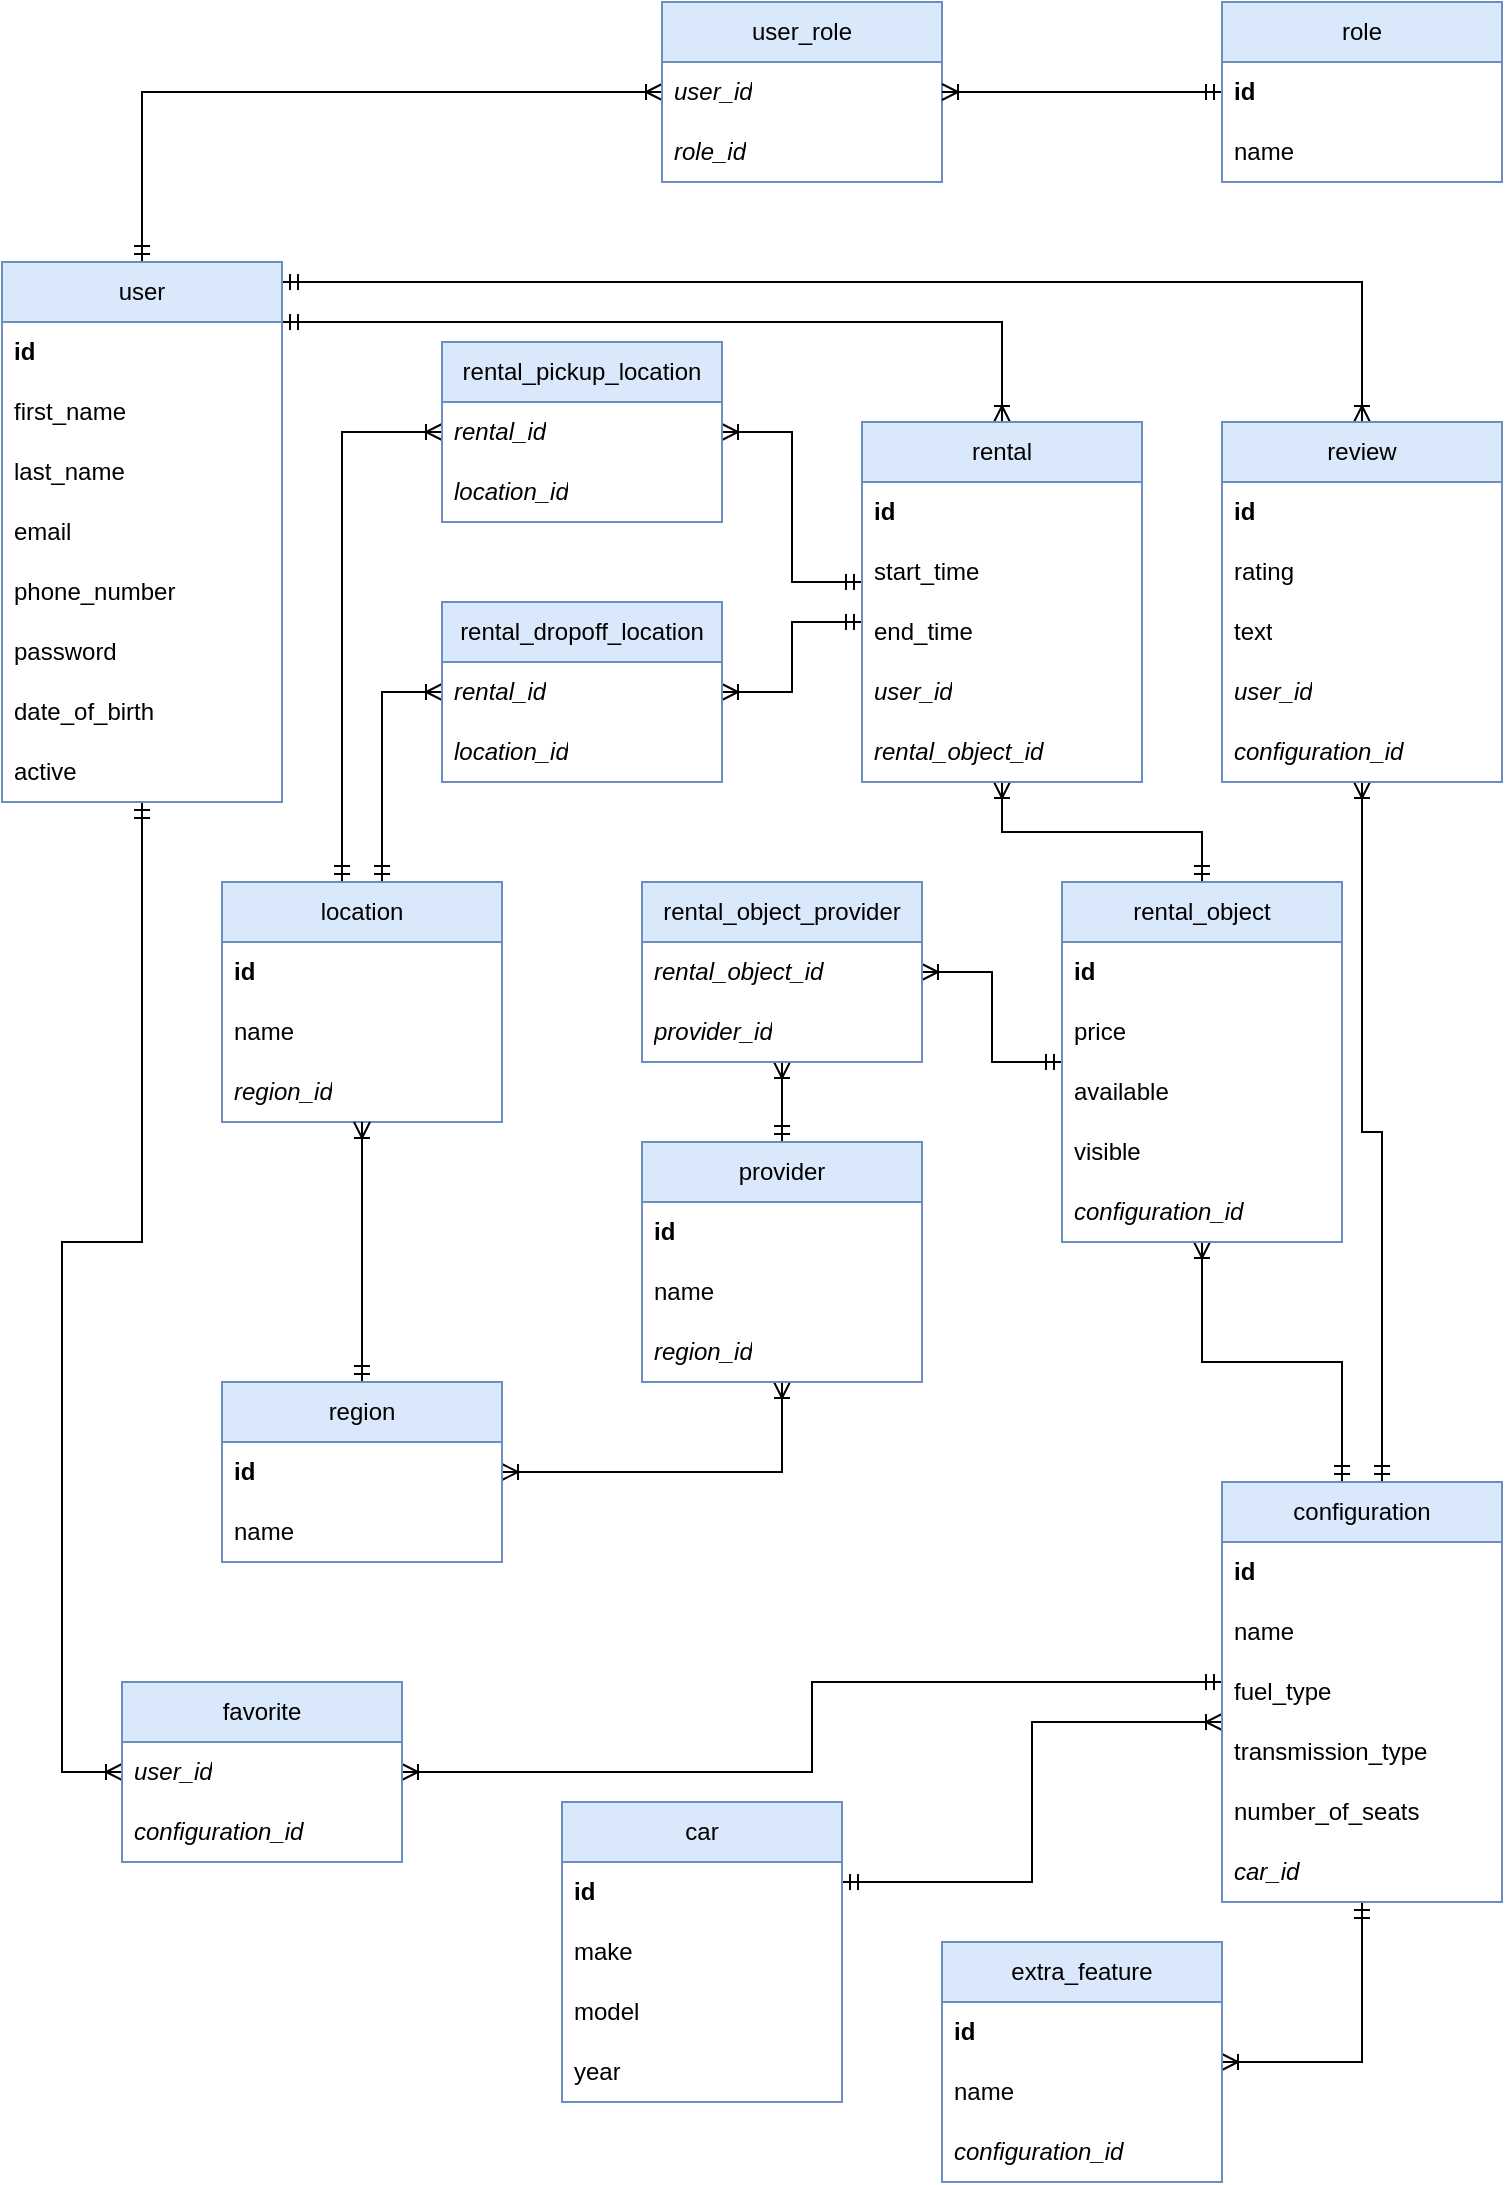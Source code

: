 <mxfile version="27.0.5">
  <diagram name="Page-1" id="WNyybUGZri2ZSLPDKoCc">
    <mxGraphModel dx="2066" dy="1143" grid="1" gridSize="10" guides="1" tooltips="1" connect="1" arrows="1" fold="1" page="1" pageScale="1" pageWidth="827" pageHeight="1169" math="0" shadow="0">
      <root>
        <mxCell id="0" />
        <mxCell id="1" parent="0" />
        <mxCell id="mpDzhfVtSffEge_rda7b-10" style="edgeStyle=orthogonalEdgeStyle;rounded=0;orthogonalLoop=1;jettySize=auto;html=1;startArrow=ERmandOne;startFill=0;endArrow=ERoneToMany;endFill=0;" parent="1" source="PWQ7mStpWj21gvmkoMF8-1" target="PWQ7mStpWj21gvmkoMF8-10" edge="1">
          <mxGeometry relative="1" as="geometry">
            <Array as="points">
              <mxPoint x="110" y="85" />
            </Array>
          </mxGeometry>
        </mxCell>
        <mxCell id="mpDzhfVtSffEge_rda7b-12" style="edgeStyle=orthogonalEdgeStyle;rounded=0;orthogonalLoop=1;jettySize=auto;html=1;startArrow=ERmandOne;startFill=0;endArrow=ERoneToMany;endFill=0;" parent="1" source="PWQ7mStpWj21gvmkoMF8-1" target="PWQ7mStpWj21gvmkoMF8-62" edge="1">
          <mxGeometry relative="1" as="geometry">
            <Array as="points">
              <mxPoint x="720" y="180" />
            </Array>
          </mxGeometry>
        </mxCell>
        <mxCell id="mpDzhfVtSffEge_rda7b-13" style="edgeStyle=orthogonalEdgeStyle;rounded=0;orthogonalLoop=1;jettySize=auto;html=1;startArrow=ERmandOne;startFill=0;endArrow=ERoneToMany;endFill=0;" parent="1" source="PWQ7mStpWj21gvmkoMF8-1" target="PWQ7mStpWj21gvmkoMF8-49" edge="1">
          <mxGeometry relative="1" as="geometry">
            <Array as="points">
              <mxPoint x="540" y="200" />
            </Array>
          </mxGeometry>
        </mxCell>
        <mxCell id="mpDzhfVtSffEge_rda7b-26" style="edgeStyle=orthogonalEdgeStyle;rounded=0;orthogonalLoop=1;jettySize=auto;html=1;startArrow=ERmandOne;startFill=0;endArrow=ERoneToMany;endFill=0;" parent="1" source="PWQ7mStpWj21gvmkoMF8-1" target="PWQ7mStpWj21gvmkoMF8-58" edge="1">
          <mxGeometry relative="1" as="geometry">
            <Array as="points">
              <mxPoint x="110" y="660" />
              <mxPoint x="70" y="660" />
              <mxPoint x="70" y="925" />
            </Array>
          </mxGeometry>
        </mxCell>
        <mxCell id="PWQ7mStpWj21gvmkoMF8-1" value="user" style="swimlane;fontStyle=0;childLayout=stackLayout;horizontal=1;startSize=30;horizontalStack=0;resizeParent=1;resizeParentMax=0;resizeLast=0;collapsible=1;marginBottom=0;whiteSpace=wrap;html=1;fillColor=#dae8fc;strokeColor=#6c8ebf;" parent="1" vertex="1">
          <mxGeometry x="40" y="170" width="140" height="270" as="geometry" />
        </mxCell>
        <mxCell id="PWQ7mStpWj21gvmkoMF8-2" value="&lt;b&gt;id&lt;/b&gt;" style="text;strokeColor=none;fillColor=none;align=left;verticalAlign=middle;spacingLeft=4;spacingRight=4;overflow=hidden;points=[[0,0.5],[1,0.5]];portConstraint=eastwest;rotatable=0;whiteSpace=wrap;html=1;" parent="PWQ7mStpWj21gvmkoMF8-1" vertex="1">
          <mxGeometry y="30" width="140" height="30" as="geometry" />
        </mxCell>
        <mxCell id="PWQ7mStpWj21gvmkoMF8-3" value="first_name" style="text;strokeColor=none;fillColor=none;align=left;verticalAlign=middle;spacingLeft=4;spacingRight=4;overflow=hidden;points=[[0,0.5],[1,0.5]];portConstraint=eastwest;rotatable=0;whiteSpace=wrap;html=1;" parent="PWQ7mStpWj21gvmkoMF8-1" vertex="1">
          <mxGeometry y="60" width="140" height="30" as="geometry" />
        </mxCell>
        <mxCell id="PWQ7mStpWj21gvmkoMF8-4" value="last_name" style="text;strokeColor=none;fillColor=none;align=left;verticalAlign=middle;spacingLeft=4;spacingRight=4;overflow=hidden;points=[[0,0.5],[1,0.5]];portConstraint=eastwest;rotatable=0;whiteSpace=wrap;html=1;" parent="PWQ7mStpWj21gvmkoMF8-1" vertex="1">
          <mxGeometry y="90" width="140" height="30" as="geometry" />
        </mxCell>
        <mxCell id="PWQ7mStpWj21gvmkoMF8-5" value="email" style="text;strokeColor=none;fillColor=none;align=left;verticalAlign=middle;spacingLeft=4;spacingRight=4;overflow=hidden;points=[[0,0.5],[1,0.5]];portConstraint=eastwest;rotatable=0;whiteSpace=wrap;html=1;" parent="PWQ7mStpWj21gvmkoMF8-1" vertex="1">
          <mxGeometry y="120" width="140" height="30" as="geometry" />
        </mxCell>
        <mxCell id="PWQ7mStpWj21gvmkoMF8-6" value="phone_number" style="text;strokeColor=none;fillColor=none;align=left;verticalAlign=middle;spacingLeft=4;spacingRight=4;overflow=hidden;points=[[0,0.5],[1,0.5]];portConstraint=eastwest;rotatable=0;whiteSpace=wrap;html=1;" parent="PWQ7mStpWj21gvmkoMF8-1" vertex="1">
          <mxGeometry y="150" width="140" height="30" as="geometry" />
        </mxCell>
        <mxCell id="PWQ7mStpWj21gvmkoMF8-7" value="password" style="text;strokeColor=none;fillColor=none;align=left;verticalAlign=middle;spacingLeft=4;spacingRight=4;overflow=hidden;points=[[0,0.5],[1,0.5]];portConstraint=eastwest;rotatable=0;whiteSpace=wrap;html=1;" parent="PWQ7mStpWj21gvmkoMF8-1" vertex="1">
          <mxGeometry y="180" width="140" height="30" as="geometry" />
        </mxCell>
        <mxCell id="PWQ7mStpWj21gvmkoMF8-8" value="date_of_birth" style="text;strokeColor=none;fillColor=none;align=left;verticalAlign=middle;spacingLeft=4;spacingRight=4;overflow=hidden;points=[[0,0.5],[1,0.5]];portConstraint=eastwest;rotatable=0;whiteSpace=wrap;html=1;" parent="PWQ7mStpWj21gvmkoMF8-1" vertex="1">
          <mxGeometry y="210" width="140" height="30" as="geometry" />
        </mxCell>
        <mxCell id="PWQ7mStpWj21gvmkoMF8-9" value="active" style="text;strokeColor=none;fillColor=none;align=left;verticalAlign=middle;spacingLeft=4;spacingRight=4;overflow=hidden;points=[[0,0.5],[1,0.5]];portConstraint=eastwest;rotatable=0;whiteSpace=wrap;html=1;" parent="PWQ7mStpWj21gvmkoMF8-1" vertex="1">
          <mxGeometry y="240" width="140" height="30" as="geometry" />
        </mxCell>
        <mxCell id="PWQ7mStpWj21gvmkoMF8-10" value="user_role" style="swimlane;fontStyle=0;childLayout=stackLayout;horizontal=1;startSize=30;horizontalStack=0;resizeParent=1;resizeParentMax=0;resizeLast=0;collapsible=1;marginBottom=0;whiteSpace=wrap;html=1;fillColor=#dae8fc;strokeColor=#6c8ebf;" parent="1" vertex="1">
          <mxGeometry x="370" y="40" width="140" height="90" as="geometry" />
        </mxCell>
        <mxCell id="PWQ7mStpWj21gvmkoMF8-11" value="&lt;i style=&quot;&quot;&gt;user_id&lt;/i&gt;" style="text;strokeColor=none;fillColor=none;align=left;verticalAlign=middle;spacingLeft=4;spacingRight=4;overflow=hidden;points=[[0,0.5],[1,0.5]];portConstraint=eastwest;rotatable=0;whiteSpace=wrap;html=1;" parent="PWQ7mStpWj21gvmkoMF8-10" vertex="1">
          <mxGeometry y="30" width="140" height="30" as="geometry" />
        </mxCell>
        <mxCell id="PWQ7mStpWj21gvmkoMF8-12" value="&lt;i style=&quot;&quot;&gt;role_id&lt;/i&gt;" style="text;strokeColor=none;fillColor=none;align=left;verticalAlign=middle;spacingLeft=4;spacingRight=4;overflow=hidden;points=[[0,0.5],[1,0.5]];portConstraint=eastwest;rotatable=0;whiteSpace=wrap;html=1;" parent="PWQ7mStpWj21gvmkoMF8-10" vertex="1">
          <mxGeometry y="60" width="140" height="30" as="geometry" />
        </mxCell>
        <mxCell id="mpDzhfVtSffEge_rda7b-11" style="edgeStyle=orthogonalEdgeStyle;rounded=0;orthogonalLoop=1;jettySize=auto;html=1;startArrow=ERmandOne;startFill=0;endArrow=ERoneToMany;endFill=0;" parent="1" source="PWQ7mStpWj21gvmkoMF8-14" target="PWQ7mStpWj21gvmkoMF8-10" edge="1">
          <mxGeometry relative="1" as="geometry" />
        </mxCell>
        <mxCell id="PWQ7mStpWj21gvmkoMF8-14" value="role" style="swimlane;fontStyle=0;childLayout=stackLayout;horizontal=1;startSize=30;horizontalStack=0;resizeParent=1;resizeParentMax=0;resizeLast=0;collapsible=1;marginBottom=0;whiteSpace=wrap;html=1;fillColor=#dae8fc;strokeColor=#6c8ebf;" parent="1" vertex="1">
          <mxGeometry x="650" y="40" width="140" height="90" as="geometry" />
        </mxCell>
        <mxCell id="PWQ7mStpWj21gvmkoMF8-15" value="&lt;b&gt;id&lt;/b&gt;" style="text;strokeColor=none;fillColor=none;align=left;verticalAlign=middle;spacingLeft=4;spacingRight=4;overflow=hidden;points=[[0,0.5],[1,0.5]];portConstraint=eastwest;rotatable=0;whiteSpace=wrap;html=1;" parent="PWQ7mStpWj21gvmkoMF8-14" vertex="1">
          <mxGeometry y="30" width="140" height="30" as="geometry" />
        </mxCell>
        <mxCell id="PWQ7mStpWj21gvmkoMF8-16" value="name" style="text;strokeColor=none;fillColor=none;align=left;verticalAlign=middle;spacingLeft=4;spacingRight=4;overflow=hidden;points=[[0,0.5],[1,0.5]];portConstraint=eastwest;rotatable=0;whiteSpace=wrap;html=1;" parent="PWQ7mStpWj21gvmkoMF8-14" vertex="1">
          <mxGeometry y="60" width="140" height="30" as="geometry" />
        </mxCell>
        <mxCell id="mpDzhfVtSffEge_rda7b-24" style="edgeStyle=orthogonalEdgeStyle;rounded=0;orthogonalLoop=1;jettySize=auto;html=1;startArrow=ERmandOne;startFill=0;endArrow=ERoneToMany;endFill=0;" parent="1" source="PWQ7mStpWj21gvmkoMF8-20" target="PWQ7mStpWj21gvmkoMF8-25" edge="1">
          <mxGeometry relative="1" as="geometry">
            <Array as="points">
              <mxPoint x="555" y="980" />
              <mxPoint x="555" y="900" />
            </Array>
          </mxGeometry>
        </mxCell>
        <mxCell id="PWQ7mStpWj21gvmkoMF8-20" value="car" style="swimlane;fontStyle=0;childLayout=stackLayout;horizontal=1;startSize=30;horizontalStack=0;resizeParent=1;resizeParentMax=0;resizeLast=0;collapsible=1;marginBottom=0;whiteSpace=wrap;html=1;fillColor=#dae8fc;strokeColor=#6c8ebf;" parent="1" vertex="1">
          <mxGeometry x="320" y="940" width="140" height="150" as="geometry" />
        </mxCell>
        <mxCell id="PWQ7mStpWj21gvmkoMF8-24" value="&lt;b&gt;id&lt;/b&gt;" style="text;strokeColor=none;fillColor=none;align=left;verticalAlign=middle;spacingLeft=4;spacingRight=4;overflow=hidden;points=[[0,0.5],[1,0.5]];portConstraint=eastwest;rotatable=0;whiteSpace=wrap;html=1;" parent="PWQ7mStpWj21gvmkoMF8-20" vertex="1">
          <mxGeometry y="30" width="140" height="30" as="geometry" />
        </mxCell>
        <mxCell id="PWQ7mStpWj21gvmkoMF8-21" value="make" style="text;strokeColor=none;fillColor=none;align=left;verticalAlign=middle;spacingLeft=4;spacingRight=4;overflow=hidden;points=[[0,0.5],[1,0.5]];portConstraint=eastwest;rotatable=0;whiteSpace=wrap;html=1;" parent="PWQ7mStpWj21gvmkoMF8-20" vertex="1">
          <mxGeometry y="60" width="140" height="30" as="geometry" />
        </mxCell>
        <mxCell id="PWQ7mStpWj21gvmkoMF8-22" value="model" style="text;strokeColor=none;fillColor=none;align=left;verticalAlign=middle;spacingLeft=4;spacingRight=4;overflow=hidden;points=[[0,0.5],[1,0.5]];portConstraint=eastwest;rotatable=0;whiteSpace=wrap;html=1;" parent="PWQ7mStpWj21gvmkoMF8-20" vertex="1">
          <mxGeometry y="90" width="140" height="30" as="geometry" />
        </mxCell>
        <mxCell id="PWQ7mStpWj21gvmkoMF8-23" value="year" style="text;strokeColor=none;fillColor=none;align=left;verticalAlign=middle;spacingLeft=4;spacingRight=4;overflow=hidden;points=[[0,0.5],[1,0.5]];portConstraint=eastwest;rotatable=0;whiteSpace=wrap;html=1;" parent="PWQ7mStpWj21gvmkoMF8-20" vertex="1">
          <mxGeometry y="120" width="140" height="30" as="geometry" />
        </mxCell>
        <mxCell id="mpDzhfVtSffEge_rda7b-25" style="edgeStyle=orthogonalEdgeStyle;rounded=0;orthogonalLoop=1;jettySize=auto;html=1;startArrow=ERmandOne;startFill=0;endArrow=ERoneToMany;endFill=0;" parent="1" source="PWQ7mStpWj21gvmkoMF8-25" target="PWQ7mStpWj21gvmkoMF8-32" edge="1">
          <mxGeometry relative="1" as="geometry">
            <Array as="points">
              <mxPoint x="720" y="1070" />
            </Array>
          </mxGeometry>
        </mxCell>
        <mxCell id="mpDzhfVtSffEge_rda7b-27" style="edgeStyle=orthogonalEdgeStyle;rounded=0;orthogonalLoop=1;jettySize=auto;html=1;startArrow=ERmandOne;startFill=0;endArrow=ERoneToMany;endFill=0;" parent="1" source="PWQ7mStpWj21gvmkoMF8-25" target="PWQ7mStpWj21gvmkoMF8-58" edge="1">
          <mxGeometry relative="1" as="geometry">
            <Array as="points">
              <mxPoint x="445" y="880" />
              <mxPoint x="445" y="925" />
            </Array>
          </mxGeometry>
        </mxCell>
        <mxCell id="mpDzhfVtSffEge_rda7b-33" style="edgeStyle=orthogonalEdgeStyle;rounded=0;orthogonalLoop=1;jettySize=auto;html=1;startArrow=ERmandOne;startFill=0;endArrow=ERoneToMany;endFill=0;" parent="1" source="PWQ7mStpWj21gvmkoMF8-25" target="PWQ7mStpWj21gvmkoMF8-62" edge="1">
          <mxGeometry relative="1" as="geometry">
            <Array as="points">
              <mxPoint x="730" y="605" />
              <mxPoint x="720" y="605" />
            </Array>
          </mxGeometry>
        </mxCell>
        <mxCell id="mpDzhfVtSffEge_rda7b-34" style="edgeStyle=orthogonalEdgeStyle;rounded=0;orthogonalLoop=1;jettySize=auto;html=1;startArrow=ERmandOne;startFill=0;endArrow=ERoneToMany;endFill=0;" parent="1" source="PWQ7mStpWj21gvmkoMF8-25" target="PWQ7mStpWj21gvmkoMF8-36" edge="1">
          <mxGeometry relative="1" as="geometry">
            <Array as="points">
              <mxPoint x="710" y="720" />
              <mxPoint x="640" y="720" />
            </Array>
          </mxGeometry>
        </mxCell>
        <mxCell id="PWQ7mStpWj21gvmkoMF8-25" value="configuration" style="swimlane;fontStyle=0;childLayout=stackLayout;horizontal=1;startSize=30;horizontalStack=0;resizeParent=1;resizeParentMax=0;resizeLast=0;collapsible=1;marginBottom=0;whiteSpace=wrap;html=1;fillColor=#dae8fc;strokeColor=#6c8ebf;" parent="1" vertex="1">
          <mxGeometry x="650" y="780" width="140" height="210" as="geometry" />
        </mxCell>
        <mxCell id="PWQ7mStpWj21gvmkoMF8-26" value="&lt;b&gt;id&lt;/b&gt;" style="text;strokeColor=none;fillColor=none;align=left;verticalAlign=middle;spacingLeft=4;spacingRight=4;overflow=hidden;points=[[0,0.5],[1,0.5]];portConstraint=eastwest;rotatable=0;whiteSpace=wrap;html=1;" parent="PWQ7mStpWj21gvmkoMF8-25" vertex="1">
          <mxGeometry y="30" width="140" height="30" as="geometry" />
        </mxCell>
        <mxCell id="PWQ7mStpWj21gvmkoMF8-40" value="name" style="text;strokeColor=none;fillColor=none;align=left;verticalAlign=middle;spacingLeft=4;spacingRight=4;overflow=hidden;points=[[0,0.5],[1,0.5]];portConstraint=eastwest;rotatable=0;whiteSpace=wrap;html=1;" parent="PWQ7mStpWj21gvmkoMF8-25" vertex="1">
          <mxGeometry y="60" width="140" height="30" as="geometry" />
        </mxCell>
        <mxCell id="PWQ7mStpWj21gvmkoMF8-27" value="fuel_type" style="text;strokeColor=none;fillColor=none;align=left;verticalAlign=middle;spacingLeft=4;spacingRight=4;overflow=hidden;points=[[0,0.5],[1,0.5]];portConstraint=eastwest;rotatable=0;whiteSpace=wrap;html=1;" parent="PWQ7mStpWj21gvmkoMF8-25" vertex="1">
          <mxGeometry y="90" width="140" height="30" as="geometry" />
        </mxCell>
        <mxCell id="PWQ7mStpWj21gvmkoMF8-28" value="transmission_type" style="text;strokeColor=none;fillColor=none;align=left;verticalAlign=middle;spacingLeft=4;spacingRight=4;overflow=hidden;points=[[0,0.5],[1,0.5]];portConstraint=eastwest;rotatable=0;whiteSpace=wrap;html=1;" parent="PWQ7mStpWj21gvmkoMF8-25" vertex="1">
          <mxGeometry y="120" width="140" height="30" as="geometry" />
        </mxCell>
        <mxCell id="PWQ7mStpWj21gvmkoMF8-30" value="number_of_seats" style="text;strokeColor=none;fillColor=none;align=left;verticalAlign=middle;spacingLeft=4;spacingRight=4;overflow=hidden;points=[[0,0.5],[1,0.5]];portConstraint=eastwest;rotatable=0;whiteSpace=wrap;html=1;" parent="PWQ7mStpWj21gvmkoMF8-25" vertex="1">
          <mxGeometry y="150" width="140" height="30" as="geometry" />
        </mxCell>
        <mxCell id="PWQ7mStpWj21gvmkoMF8-31" value="&lt;i&gt;car_id&lt;/i&gt;" style="text;strokeColor=none;fillColor=none;align=left;verticalAlign=middle;spacingLeft=4;spacingRight=4;overflow=hidden;points=[[0,0.5],[1,0.5]];portConstraint=eastwest;rotatable=0;whiteSpace=wrap;html=1;" parent="PWQ7mStpWj21gvmkoMF8-25" vertex="1">
          <mxGeometry y="180" width="140" height="30" as="geometry" />
        </mxCell>
        <mxCell id="PWQ7mStpWj21gvmkoMF8-32" value="extra_feature" style="swimlane;fontStyle=0;childLayout=stackLayout;horizontal=1;startSize=30;horizontalStack=0;resizeParent=1;resizeParentMax=0;resizeLast=0;collapsible=1;marginBottom=0;whiteSpace=wrap;html=1;fillColor=#dae8fc;strokeColor=#6c8ebf;" parent="1" vertex="1">
          <mxGeometry x="510" y="1010" width="140" height="120" as="geometry" />
        </mxCell>
        <mxCell id="PWQ7mStpWj21gvmkoMF8-33" value="&lt;b&gt;id&lt;/b&gt;" style="text;strokeColor=none;fillColor=none;align=left;verticalAlign=middle;spacingLeft=4;spacingRight=4;overflow=hidden;points=[[0,0.5],[1,0.5]];portConstraint=eastwest;rotatable=0;whiteSpace=wrap;html=1;" parent="PWQ7mStpWj21gvmkoMF8-32" vertex="1">
          <mxGeometry y="30" width="140" height="30" as="geometry" />
        </mxCell>
        <mxCell id="PWQ7mStpWj21gvmkoMF8-34" value="name" style="text;strokeColor=none;fillColor=none;align=left;verticalAlign=middle;spacingLeft=4;spacingRight=4;overflow=hidden;points=[[0,0.5],[1,0.5]];portConstraint=eastwest;rotatable=0;whiteSpace=wrap;html=1;" parent="PWQ7mStpWj21gvmkoMF8-32" vertex="1">
          <mxGeometry y="60" width="140" height="30" as="geometry" />
        </mxCell>
        <mxCell id="PWQ7mStpWj21gvmkoMF8-35" value="&lt;i&gt;configuration_id&lt;/i&gt;" style="text;strokeColor=none;fillColor=none;align=left;verticalAlign=middle;spacingLeft=4;spacingRight=4;overflow=hidden;points=[[0,0.5],[1,0.5]];portConstraint=eastwest;rotatable=0;whiteSpace=wrap;html=1;" parent="PWQ7mStpWj21gvmkoMF8-32" vertex="1">
          <mxGeometry y="90" width="140" height="30" as="geometry" />
        </mxCell>
        <mxCell id="mpDzhfVtSffEge_rda7b-20" style="edgeStyle=orthogonalEdgeStyle;rounded=0;orthogonalLoop=1;jettySize=auto;html=1;startArrow=ERmandOne;startFill=0;endArrow=ERoneToMany;endFill=0;" parent="1" source="PWQ7mStpWj21gvmkoMF8-36" target="PWQ7mStpWj21gvmkoMF8-49" edge="1">
          <mxGeometry relative="1" as="geometry" />
        </mxCell>
        <mxCell id="mpDzhfVtSffEge_rda7b-28" style="edgeStyle=orthogonalEdgeStyle;rounded=0;orthogonalLoop=1;jettySize=auto;html=1;startArrow=ERmandOne;startFill=0;endArrow=ERoneToMany;endFill=0;" parent="1" source="PWQ7mStpWj21gvmkoMF8-36" target="yYXdAtdjVV_O5H6evhx1-25" edge="1">
          <mxGeometry relative="1" as="geometry" />
        </mxCell>
        <mxCell id="PWQ7mStpWj21gvmkoMF8-36" value="rental_object" style="swimlane;fontStyle=0;childLayout=stackLayout;horizontal=1;startSize=30;horizontalStack=0;resizeParent=1;resizeParentMax=0;resizeLast=0;collapsible=1;marginBottom=0;whiteSpace=wrap;html=1;fillColor=#dae8fc;strokeColor=#6c8ebf;" parent="1" vertex="1">
          <mxGeometry x="570" y="480" width="140" height="180" as="geometry" />
        </mxCell>
        <mxCell id="PWQ7mStpWj21gvmkoMF8-37" value="&lt;b&gt;id&lt;/b&gt;" style="text;strokeColor=none;fillColor=none;align=left;verticalAlign=middle;spacingLeft=4;spacingRight=4;overflow=hidden;points=[[0,0.5],[1,0.5]];portConstraint=eastwest;rotatable=0;whiteSpace=wrap;html=1;" parent="PWQ7mStpWj21gvmkoMF8-36" vertex="1">
          <mxGeometry y="30" width="140" height="30" as="geometry" />
        </mxCell>
        <mxCell id="PWQ7mStpWj21gvmkoMF8-38" value="price" style="text;strokeColor=none;fillColor=none;align=left;verticalAlign=middle;spacingLeft=4;spacingRight=4;overflow=hidden;points=[[0,0.5],[1,0.5]];portConstraint=eastwest;rotatable=0;whiteSpace=wrap;html=1;" parent="PWQ7mStpWj21gvmkoMF8-36" vertex="1">
          <mxGeometry y="60" width="140" height="30" as="geometry" />
        </mxCell>
        <mxCell id="PWQ7mStpWj21gvmkoMF8-46" value="available" style="text;strokeColor=none;fillColor=none;align=left;verticalAlign=middle;spacingLeft=4;spacingRight=4;overflow=hidden;points=[[0,0.5],[1,0.5]];portConstraint=eastwest;rotatable=0;whiteSpace=wrap;html=1;" parent="PWQ7mStpWj21gvmkoMF8-36" vertex="1">
          <mxGeometry y="90" width="140" height="30" as="geometry" />
        </mxCell>
        <mxCell id="PWQ7mStpWj21gvmkoMF8-47" value="visible" style="text;strokeColor=none;fillColor=none;align=left;verticalAlign=middle;spacingLeft=4;spacingRight=4;overflow=hidden;points=[[0,0.5],[1,0.5]];portConstraint=eastwest;rotatable=0;whiteSpace=wrap;html=1;" parent="PWQ7mStpWj21gvmkoMF8-36" vertex="1">
          <mxGeometry y="120" width="140" height="30" as="geometry" />
        </mxCell>
        <mxCell id="PWQ7mStpWj21gvmkoMF8-48" value="&lt;i&gt;configuration_id&lt;/i&gt;" style="text;strokeColor=none;fillColor=none;align=left;verticalAlign=middle;spacingLeft=4;spacingRight=4;overflow=hidden;points=[[0,0.5],[1,0.5]];portConstraint=eastwest;rotatable=0;whiteSpace=wrap;html=1;" parent="PWQ7mStpWj21gvmkoMF8-36" vertex="1">
          <mxGeometry y="150" width="140" height="30" as="geometry" />
        </mxCell>
        <mxCell id="mpDzhfVtSffEge_rda7b-14" style="edgeStyle=orthogonalEdgeStyle;rounded=0;orthogonalLoop=1;jettySize=auto;html=1;endArrow=ERoneToMany;endFill=0;startArrow=ERmandOne;startFill=0;" parent="1" source="PWQ7mStpWj21gvmkoMF8-49" target="mpDzhfVtSffEge_rda7b-1" edge="1">
          <mxGeometry relative="1" as="geometry">
            <Array as="points">
              <mxPoint x="435" y="330" />
              <mxPoint x="435" y="255" />
            </Array>
          </mxGeometry>
        </mxCell>
        <mxCell id="mpDzhfVtSffEge_rda7b-15" style="edgeStyle=orthogonalEdgeStyle;rounded=0;orthogonalLoop=1;jettySize=auto;html=1;endArrow=ERoneToMany;endFill=0;startArrow=ERmandOne;startFill=0;" parent="1" source="PWQ7mStpWj21gvmkoMF8-49" target="mpDzhfVtSffEge_rda7b-5" edge="1">
          <mxGeometry relative="1" as="geometry">
            <Array as="points">
              <mxPoint x="435" y="350" />
              <mxPoint x="435" y="385" />
            </Array>
          </mxGeometry>
        </mxCell>
        <mxCell id="PWQ7mStpWj21gvmkoMF8-49" value="rental" style="swimlane;fontStyle=0;childLayout=stackLayout;horizontal=1;startSize=30;horizontalStack=0;resizeParent=1;resizeParentMax=0;resizeLast=0;collapsible=1;marginBottom=0;whiteSpace=wrap;html=1;fillColor=#dae8fc;strokeColor=#6c8ebf;" parent="1" vertex="1">
          <mxGeometry x="470" y="250" width="140" height="180" as="geometry" />
        </mxCell>
        <mxCell id="PWQ7mStpWj21gvmkoMF8-50" value="&lt;b&gt;id&lt;/b&gt;" style="text;strokeColor=none;fillColor=none;align=left;verticalAlign=middle;spacingLeft=4;spacingRight=4;overflow=hidden;points=[[0,0.5],[1,0.5]];portConstraint=eastwest;rotatable=0;whiteSpace=wrap;html=1;" parent="PWQ7mStpWj21gvmkoMF8-49" vertex="1">
          <mxGeometry y="30" width="140" height="30" as="geometry" />
        </mxCell>
        <mxCell id="PWQ7mStpWj21gvmkoMF8-51" value="start_time" style="text;strokeColor=none;fillColor=none;align=left;verticalAlign=middle;spacingLeft=4;spacingRight=4;overflow=hidden;points=[[0,0.5],[1,0.5]];portConstraint=eastwest;rotatable=0;whiteSpace=wrap;html=1;" parent="PWQ7mStpWj21gvmkoMF8-49" vertex="1">
          <mxGeometry y="60" width="140" height="30" as="geometry" />
        </mxCell>
        <mxCell id="PWQ7mStpWj21gvmkoMF8-52" value="end_time" style="text;strokeColor=none;fillColor=none;align=left;verticalAlign=middle;spacingLeft=4;spacingRight=4;overflow=hidden;points=[[0,0.5],[1,0.5]];portConstraint=eastwest;rotatable=0;whiteSpace=wrap;html=1;" parent="PWQ7mStpWj21gvmkoMF8-49" vertex="1">
          <mxGeometry y="90" width="140" height="30" as="geometry" />
        </mxCell>
        <mxCell id="PWQ7mStpWj21gvmkoMF8-54" value="&lt;i&gt;user_id&lt;/i&gt;" style="text;strokeColor=none;fillColor=none;align=left;verticalAlign=middle;spacingLeft=4;spacingRight=4;overflow=hidden;points=[[0,0.5],[1,0.5]];portConstraint=eastwest;rotatable=0;whiteSpace=wrap;html=1;" parent="PWQ7mStpWj21gvmkoMF8-49" vertex="1">
          <mxGeometry y="120" width="140" height="30" as="geometry" />
        </mxCell>
        <mxCell id="PWQ7mStpWj21gvmkoMF8-55" value="&lt;i&gt;rental_object_id&lt;/i&gt;" style="text;strokeColor=none;fillColor=none;align=left;verticalAlign=middle;spacingLeft=4;spacingRight=4;overflow=hidden;points=[[0,0.5],[1,0.5]];portConstraint=eastwest;rotatable=0;whiteSpace=wrap;html=1;" parent="PWQ7mStpWj21gvmkoMF8-49" vertex="1">
          <mxGeometry y="150" width="140" height="30" as="geometry" />
        </mxCell>
        <mxCell id="PWQ7mStpWj21gvmkoMF8-58" value="favorite" style="swimlane;fontStyle=0;childLayout=stackLayout;horizontal=1;startSize=30;horizontalStack=0;resizeParent=1;resizeParentMax=0;resizeLast=0;collapsible=1;marginBottom=0;whiteSpace=wrap;html=1;fillColor=#dae8fc;strokeColor=#6c8ebf;" parent="1" vertex="1">
          <mxGeometry x="100" y="880" width="140" height="90" as="geometry" />
        </mxCell>
        <mxCell id="PWQ7mStpWj21gvmkoMF8-59" value="&lt;i style=&quot;&quot;&gt;user_id&lt;/i&gt;" style="text;strokeColor=none;fillColor=none;align=left;verticalAlign=middle;spacingLeft=4;spacingRight=4;overflow=hidden;points=[[0,0.5],[1,0.5]];portConstraint=eastwest;rotatable=0;whiteSpace=wrap;html=1;" parent="PWQ7mStpWj21gvmkoMF8-58" vertex="1">
          <mxGeometry y="30" width="140" height="30" as="geometry" />
        </mxCell>
        <mxCell id="PWQ7mStpWj21gvmkoMF8-60" value="&lt;i&gt;configuration_id&lt;/i&gt;" style="text;strokeColor=none;fillColor=none;align=left;verticalAlign=middle;spacingLeft=4;spacingRight=4;overflow=hidden;points=[[0,0.5],[1,0.5]];portConstraint=eastwest;rotatable=0;whiteSpace=wrap;html=1;" parent="PWQ7mStpWj21gvmkoMF8-58" vertex="1">
          <mxGeometry y="60" width="140" height="30" as="geometry" />
        </mxCell>
        <mxCell id="PWQ7mStpWj21gvmkoMF8-62" value="review" style="swimlane;fontStyle=0;childLayout=stackLayout;horizontal=1;startSize=30;horizontalStack=0;resizeParent=1;resizeParentMax=0;resizeLast=0;collapsible=1;marginBottom=0;whiteSpace=wrap;html=1;fillColor=#dae8fc;strokeColor=#6c8ebf;" parent="1" vertex="1">
          <mxGeometry x="650" y="250" width="140" height="180" as="geometry" />
        </mxCell>
        <mxCell id="PWQ7mStpWj21gvmkoMF8-63" value="&lt;b&gt;id&lt;/b&gt;" style="text;strokeColor=none;fillColor=none;align=left;verticalAlign=middle;spacingLeft=4;spacingRight=4;overflow=hidden;points=[[0,0.5],[1,0.5]];portConstraint=eastwest;rotatable=0;whiteSpace=wrap;html=1;" parent="PWQ7mStpWj21gvmkoMF8-62" vertex="1">
          <mxGeometry y="30" width="140" height="30" as="geometry" />
        </mxCell>
        <mxCell id="PWQ7mStpWj21gvmkoMF8-64" value="rating" style="text;strokeColor=none;fillColor=none;align=left;verticalAlign=middle;spacingLeft=4;spacingRight=4;overflow=hidden;points=[[0,0.5],[1,0.5]];portConstraint=eastwest;rotatable=0;whiteSpace=wrap;html=1;" parent="PWQ7mStpWj21gvmkoMF8-62" vertex="1">
          <mxGeometry y="60" width="140" height="30" as="geometry" />
        </mxCell>
        <mxCell id="PWQ7mStpWj21gvmkoMF8-65" value="text" style="text;strokeColor=none;fillColor=none;align=left;verticalAlign=middle;spacingLeft=4;spacingRight=4;overflow=hidden;points=[[0,0.5],[1,0.5]];portConstraint=eastwest;rotatable=0;whiteSpace=wrap;html=1;" parent="PWQ7mStpWj21gvmkoMF8-62" vertex="1">
          <mxGeometry y="90" width="140" height="30" as="geometry" />
        </mxCell>
        <mxCell id="PWQ7mStpWj21gvmkoMF8-66" value="&lt;i&gt;user_id&lt;/i&gt;" style="text;strokeColor=none;fillColor=none;align=left;verticalAlign=middle;spacingLeft=4;spacingRight=4;overflow=hidden;points=[[0,0.5],[1,0.5]];portConstraint=eastwest;rotatable=0;whiteSpace=wrap;html=1;" parent="PWQ7mStpWj21gvmkoMF8-62" vertex="1">
          <mxGeometry y="120" width="140" height="30" as="geometry" />
        </mxCell>
        <mxCell id="PWQ7mStpWj21gvmkoMF8-67" value="&lt;i&gt;configuration_id&lt;/i&gt;" style="text;strokeColor=none;fillColor=none;align=left;verticalAlign=middle;spacingLeft=4;spacingRight=4;overflow=hidden;points=[[0,0.5],[1,0.5]];portConstraint=eastwest;rotatable=0;whiteSpace=wrap;html=1;" parent="PWQ7mStpWj21gvmkoMF8-62" vertex="1">
          <mxGeometry y="150" width="140" height="30" as="geometry" />
        </mxCell>
        <mxCell id="mpDzhfVtSffEge_rda7b-16" style="edgeStyle=orthogonalEdgeStyle;rounded=0;orthogonalLoop=1;jettySize=auto;html=1;startArrow=ERmandOne;startFill=0;endArrow=ERoneToMany;endFill=0;" parent="1" source="yYXdAtdjVV_O5H6evhx1-8" target="mpDzhfVtSffEge_rda7b-1" edge="1">
          <mxGeometry relative="1" as="geometry">
            <Array as="points">
              <mxPoint x="210" y="255" />
            </Array>
          </mxGeometry>
        </mxCell>
        <mxCell id="mpDzhfVtSffEge_rda7b-17" style="edgeStyle=orthogonalEdgeStyle;rounded=0;orthogonalLoop=1;jettySize=auto;html=1;startArrow=ERmandOne;startFill=0;endArrow=ERoneToMany;endFill=0;" parent="1" source="yYXdAtdjVV_O5H6evhx1-8" target="mpDzhfVtSffEge_rda7b-5" edge="1">
          <mxGeometry relative="1" as="geometry">
            <Array as="points">
              <mxPoint x="230" y="385" />
            </Array>
          </mxGeometry>
        </mxCell>
        <mxCell id="yYXdAtdjVV_O5H6evhx1-8" value="location" style="swimlane;fontStyle=0;childLayout=stackLayout;horizontal=1;startSize=30;horizontalStack=0;resizeParent=1;resizeParentMax=0;resizeLast=0;collapsible=1;marginBottom=0;whiteSpace=wrap;html=1;fillColor=#dae8fc;strokeColor=#6c8ebf;" parent="1" vertex="1">
          <mxGeometry x="150" y="480" width="140" height="120" as="geometry" />
        </mxCell>
        <mxCell id="yYXdAtdjVV_O5H6evhx1-9" value="&lt;b&gt;id&lt;/b&gt;" style="text;strokeColor=none;fillColor=none;align=left;verticalAlign=middle;spacingLeft=4;spacingRight=4;overflow=hidden;points=[[0,0.5],[1,0.5]];portConstraint=eastwest;rotatable=0;whiteSpace=wrap;html=1;" parent="yYXdAtdjVV_O5H6evhx1-8" vertex="1">
          <mxGeometry y="30" width="140" height="30" as="geometry" />
        </mxCell>
        <mxCell id="yYXdAtdjVV_O5H6evhx1-10" value="name" style="text;strokeColor=none;fillColor=none;align=left;verticalAlign=middle;spacingLeft=4;spacingRight=4;overflow=hidden;points=[[0,0.5],[1,0.5]];portConstraint=eastwest;rotatable=0;whiteSpace=wrap;html=1;" parent="yYXdAtdjVV_O5H6evhx1-8" vertex="1">
          <mxGeometry y="60" width="140" height="30" as="geometry" />
        </mxCell>
        <mxCell id="yYXdAtdjVV_O5H6evhx1-11" value="&lt;i&gt;region_id&lt;/i&gt;" style="text;strokeColor=none;fillColor=none;align=left;verticalAlign=middle;spacingLeft=4;spacingRight=4;overflow=hidden;points=[[0,0.5],[1,0.5]];portConstraint=eastwest;rotatable=0;whiteSpace=wrap;html=1;" parent="yYXdAtdjVV_O5H6evhx1-8" vertex="1">
          <mxGeometry y="90" width="140" height="30" as="geometry" />
        </mxCell>
        <mxCell id="mpDzhfVtSffEge_rda7b-30" style="edgeStyle=orthogonalEdgeStyle;rounded=0;orthogonalLoop=1;jettySize=auto;html=1;startArrow=ERoneToMany;startFill=0;endArrow=ERoneToMany;endFill=0;" parent="1" source="yYXdAtdjVV_O5H6evhx1-12" target="yYXdAtdjVV_O5H6evhx1-16" edge="1">
          <mxGeometry relative="1" as="geometry">
            <Array as="points">
              <mxPoint x="430" y="775" />
            </Array>
          </mxGeometry>
        </mxCell>
        <mxCell id="mpDzhfVtSffEge_rda7b-31" style="edgeStyle=orthogonalEdgeStyle;rounded=0;orthogonalLoop=1;jettySize=auto;html=1;startArrow=ERmandOne;startFill=0;endArrow=ERoneToMany;endFill=0;" parent="1" source="yYXdAtdjVV_O5H6evhx1-12" target="yYXdAtdjVV_O5H6evhx1-8" edge="1">
          <mxGeometry relative="1" as="geometry" />
        </mxCell>
        <mxCell id="yYXdAtdjVV_O5H6evhx1-12" value="region" style="swimlane;fontStyle=0;childLayout=stackLayout;horizontal=1;startSize=30;horizontalStack=0;resizeParent=1;resizeParentMax=0;resizeLast=0;collapsible=1;marginBottom=0;whiteSpace=wrap;html=1;fillColor=#dae8fc;strokeColor=#6c8ebf;" parent="1" vertex="1">
          <mxGeometry x="150" y="730" width="140" height="90" as="geometry" />
        </mxCell>
        <mxCell id="yYXdAtdjVV_O5H6evhx1-13" value="&lt;b&gt;id&lt;/b&gt;" style="text;strokeColor=none;fillColor=none;align=left;verticalAlign=middle;spacingLeft=4;spacingRight=4;overflow=hidden;points=[[0,0.5],[1,0.5]];portConstraint=eastwest;rotatable=0;whiteSpace=wrap;html=1;" parent="yYXdAtdjVV_O5H6evhx1-12" vertex="1">
          <mxGeometry y="30" width="140" height="30" as="geometry" />
        </mxCell>
        <mxCell id="yYXdAtdjVV_O5H6evhx1-14" value="name" style="text;strokeColor=none;fillColor=none;align=left;verticalAlign=middle;spacingLeft=4;spacingRight=4;overflow=hidden;points=[[0,0.5],[1,0.5]];portConstraint=eastwest;rotatable=0;whiteSpace=wrap;html=1;" parent="yYXdAtdjVV_O5H6evhx1-12" vertex="1">
          <mxGeometry y="60" width="140" height="30" as="geometry" />
        </mxCell>
        <mxCell id="mpDzhfVtSffEge_rda7b-29" style="edgeStyle=orthogonalEdgeStyle;rounded=0;orthogonalLoop=1;jettySize=auto;html=1;startArrow=ERmandOne;startFill=0;endArrow=ERoneToMany;endFill=0;" parent="1" source="yYXdAtdjVV_O5H6evhx1-16" target="yYXdAtdjVV_O5H6evhx1-25" edge="1">
          <mxGeometry relative="1" as="geometry" />
        </mxCell>
        <mxCell id="yYXdAtdjVV_O5H6evhx1-16" value="provider" style="swimlane;fontStyle=0;childLayout=stackLayout;horizontal=1;startSize=30;horizontalStack=0;resizeParent=1;resizeParentMax=0;resizeLast=0;collapsible=1;marginBottom=0;whiteSpace=wrap;html=1;fillColor=#dae8fc;strokeColor=#6c8ebf;" parent="1" vertex="1">
          <mxGeometry x="360" y="610" width="140" height="120" as="geometry" />
        </mxCell>
        <mxCell id="yYXdAtdjVV_O5H6evhx1-17" value="&lt;b&gt;id&lt;/b&gt;" style="text;strokeColor=none;fillColor=none;align=left;verticalAlign=middle;spacingLeft=4;spacingRight=4;overflow=hidden;points=[[0,0.5],[1,0.5]];portConstraint=eastwest;rotatable=0;whiteSpace=wrap;html=1;" parent="yYXdAtdjVV_O5H6evhx1-16" vertex="1">
          <mxGeometry y="30" width="140" height="30" as="geometry" />
        </mxCell>
        <mxCell id="yYXdAtdjVV_O5H6evhx1-18" value="name" style="text;strokeColor=none;fillColor=none;align=left;verticalAlign=middle;spacingLeft=4;spacingRight=4;overflow=hidden;points=[[0,0.5],[1,0.5]];portConstraint=eastwest;rotatable=0;whiteSpace=wrap;html=1;" parent="yYXdAtdjVV_O5H6evhx1-16" vertex="1">
          <mxGeometry y="60" width="140" height="30" as="geometry" />
        </mxCell>
        <mxCell id="yYXdAtdjVV_O5H6evhx1-19" value="&lt;i&gt;region_id&lt;/i&gt;" style="text;strokeColor=none;fillColor=none;align=left;verticalAlign=middle;spacingLeft=4;spacingRight=4;overflow=hidden;points=[[0,0.5],[1,0.5]];portConstraint=eastwest;rotatable=0;whiteSpace=wrap;html=1;" parent="yYXdAtdjVV_O5H6evhx1-16" vertex="1">
          <mxGeometry y="90" width="140" height="30" as="geometry" />
        </mxCell>
        <mxCell id="yYXdAtdjVV_O5H6evhx1-25" value="rental_object_provider" style="swimlane;fontStyle=0;childLayout=stackLayout;horizontal=1;startSize=30;horizontalStack=0;resizeParent=1;resizeParentMax=0;resizeLast=0;collapsible=1;marginBottom=0;whiteSpace=wrap;html=1;fillColor=#dae8fc;strokeColor=#6c8ebf;" parent="1" vertex="1">
          <mxGeometry x="360" y="480" width="140" height="90" as="geometry" />
        </mxCell>
        <mxCell id="yYXdAtdjVV_O5H6evhx1-26" value="&lt;i&gt;rental_object_id&lt;/i&gt;" style="text;strokeColor=none;fillColor=none;align=left;verticalAlign=middle;spacingLeft=4;spacingRight=4;overflow=hidden;points=[[0,0.5],[1,0.5]];portConstraint=eastwest;rotatable=0;whiteSpace=wrap;html=1;" parent="yYXdAtdjVV_O5H6evhx1-25" vertex="1">
          <mxGeometry y="30" width="140" height="30" as="geometry" />
        </mxCell>
        <mxCell id="yYXdAtdjVV_O5H6evhx1-27" value="&lt;i&gt;provider_id&lt;/i&gt;" style="text;strokeColor=none;fillColor=none;align=left;verticalAlign=middle;spacingLeft=4;spacingRight=4;overflow=hidden;points=[[0,0.5],[1,0.5]];portConstraint=eastwest;rotatable=0;whiteSpace=wrap;html=1;" parent="yYXdAtdjVV_O5H6evhx1-25" vertex="1">
          <mxGeometry y="60" width="140" height="30" as="geometry" />
        </mxCell>
        <mxCell id="mpDzhfVtSffEge_rda7b-1" value="rental_pickup_location" style="swimlane;fontStyle=0;childLayout=stackLayout;horizontal=1;startSize=30;horizontalStack=0;resizeParent=1;resizeParentMax=0;resizeLast=0;collapsible=1;marginBottom=0;whiteSpace=wrap;html=1;fillColor=#dae8fc;strokeColor=#6c8ebf;" parent="1" vertex="1">
          <mxGeometry x="260" y="210" width="140" height="90" as="geometry" />
        </mxCell>
        <mxCell id="mpDzhfVtSffEge_rda7b-2" value="&lt;i&gt;rental_id&lt;/i&gt;" style="text;strokeColor=none;fillColor=none;align=left;verticalAlign=middle;spacingLeft=4;spacingRight=4;overflow=hidden;points=[[0,0.5],[1,0.5]];portConstraint=eastwest;rotatable=0;whiteSpace=wrap;html=1;" parent="mpDzhfVtSffEge_rda7b-1" vertex="1">
          <mxGeometry y="30" width="140" height="30" as="geometry" />
        </mxCell>
        <mxCell id="mpDzhfVtSffEge_rda7b-3" value="&lt;i&gt;location_id&lt;/i&gt;" style="text;strokeColor=none;fillColor=none;align=left;verticalAlign=middle;spacingLeft=4;spacingRight=4;overflow=hidden;points=[[0,0.5],[1,0.5]];portConstraint=eastwest;rotatable=0;whiteSpace=wrap;html=1;" parent="mpDzhfVtSffEge_rda7b-1" vertex="1">
          <mxGeometry y="60" width="140" height="30" as="geometry" />
        </mxCell>
        <mxCell id="mpDzhfVtSffEge_rda7b-5" value="rental_dropoff_location" style="swimlane;fontStyle=0;childLayout=stackLayout;horizontal=1;startSize=30;horizontalStack=0;resizeParent=1;resizeParentMax=0;resizeLast=0;collapsible=1;marginBottom=0;whiteSpace=wrap;html=1;fillColor=#dae8fc;strokeColor=#6c8ebf;" parent="1" vertex="1">
          <mxGeometry x="260" y="340" width="140" height="90" as="geometry" />
        </mxCell>
        <mxCell id="mpDzhfVtSffEge_rda7b-6" value="&lt;i&gt;rental_id&lt;/i&gt;" style="text;strokeColor=none;fillColor=none;align=left;verticalAlign=middle;spacingLeft=4;spacingRight=4;overflow=hidden;points=[[0,0.5],[1,0.5]];portConstraint=eastwest;rotatable=0;whiteSpace=wrap;html=1;" parent="mpDzhfVtSffEge_rda7b-5" vertex="1">
          <mxGeometry y="30" width="140" height="30" as="geometry" />
        </mxCell>
        <mxCell id="mpDzhfVtSffEge_rda7b-7" value="&lt;i&gt;location_id&lt;/i&gt;" style="text;strokeColor=none;fillColor=none;align=left;verticalAlign=middle;spacingLeft=4;spacingRight=4;overflow=hidden;points=[[0,0.5],[1,0.5]];portConstraint=eastwest;rotatable=0;whiteSpace=wrap;html=1;" parent="mpDzhfVtSffEge_rda7b-5" vertex="1">
          <mxGeometry y="60" width="140" height="30" as="geometry" />
        </mxCell>
      </root>
    </mxGraphModel>
  </diagram>
</mxfile>
